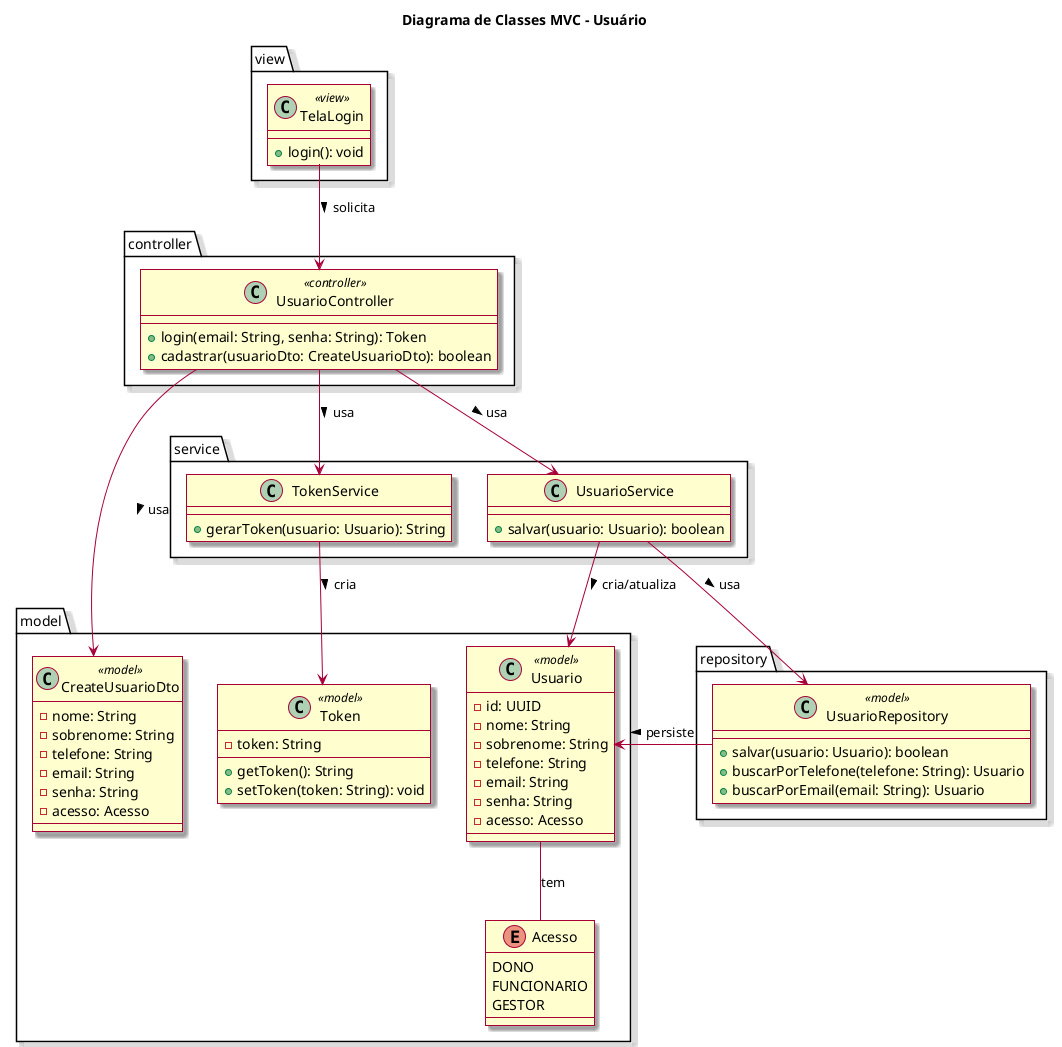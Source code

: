 @startuml Usuario
skin rose
title Diagrama de Classes MVC - Usuário

package "view" {
    class TelaLogin <<view>> {
        + login(): void
    }
}

package "controller" {
    class UsuarioController <<controller>> {
        + login(email: String, senha: String): Token
        + cadastrar(usuarioDto: CreateUsuarioDto): boolean
    }
}

package "model" {
    class CreateUsuarioDto <<model>> {
        - nome: String
        - sobrenome: String
        - telefone: String
        - email: String
        - senha: String
        - acesso: Acesso
    }
    class Token <<model>> {
        - token: String
        --
        + getToken(): String
        + setToken(token: String): void
    }

    class Usuario <<model>> {
        - id: UUID
        - nome: String
        - sobrenome: String
        - telefone: String
        - email: String
        - senha: String
        - acesso: Acesso
    }
    enum Acesso {
        DONO
        FUNCIONARIO
        GESTOR
    }
}

package service {
    class UsuarioService {
        + salvar(usuario: Usuario): boolean
    }
    class TokenService {
        + gerarToken(usuario: Usuario): String
    }
}

package repository {
    class UsuarioRepository <<model>> {
        + salvar(usuario: Usuario): boolean
        + buscarPorTelefone(telefone: String): Usuario
        + buscarPorEmail(email: String): Usuario
    }
}

' Relações entre as classes
TelaLogin --> UsuarioController : solicita >
UsuarioController --> UsuarioService : usa >
UsuarioController --> CreateUsuarioDto : usa >
UsuarioController --> TokenService : usa >
UsuarioService --> UsuarioRepository : usa >
UsuarioService --> Usuario : cria/atualiza >
TokenService --> Token : cria >
UsuarioRepository -> Usuario : persiste >
Usuario -- Acesso: tem

@enduml
